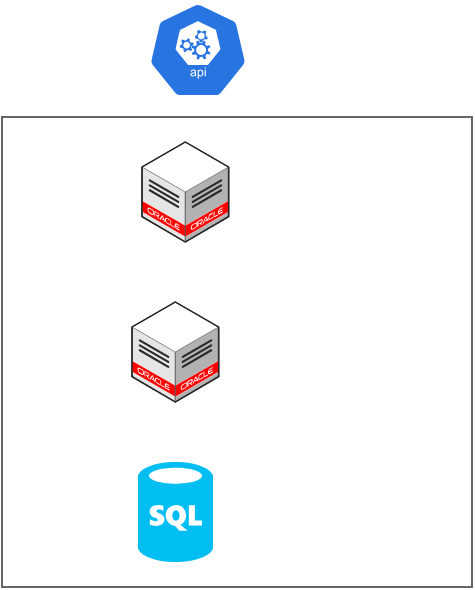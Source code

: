 <mxfile version="21.6.8" type="github">
  <diagram name="Page-1" id="aCAemqEQ7k2VGs6UA13f">
    <mxGraphModel dx="996" dy="581" grid="1" gridSize="10" guides="1" tooltips="1" connect="1" arrows="1" fold="1" page="1" pageScale="1" pageWidth="850" pageHeight="1100" math="0" shadow="0">
      <root>
        <mxCell id="0" />
        <mxCell id="1" parent="0" />
        <mxCell id="qrzukkUhEbSACDhmpOdy-1" value="" style="verticalLabelPosition=bottom;html=1;verticalAlign=top;strokeWidth=1;align=center;outlineConnect=0;dashed=0;outlineConnect=0;shape=mxgraph.aws3d.oracleDataCenter;fillColor=#ffffff;strokeColor=#5E5E5E;aspect=fixed;" vertex="1" parent="1">
          <mxGeometry x="90" y="90" width="43.31" height="50" as="geometry" />
        </mxCell>
        <mxCell id="qrzukkUhEbSACDhmpOdy-2" value="" style="verticalLabelPosition=bottom;html=1;verticalAlign=top;strokeWidth=1;align=center;outlineConnect=0;dashed=0;outlineConnect=0;shape=mxgraph.aws3d.oracleDataCenter;fillColor=#ffffff;strokeColor=#5E5E5E;aspect=fixed;" vertex="1" parent="1">
          <mxGeometry x="85" y="170" width="43.32" height="50" as="geometry" />
        </mxCell>
        <mxCell id="qrzukkUhEbSACDhmpOdy-3" value="" style="sketch=0;html=1;dashed=0;whitespace=wrap;fillColor=#2875E2;strokeColor=#ffffff;points=[[0.005,0.63,0],[0.1,0.2,0],[0.9,0.2,0],[0.5,0,0],[0.995,0.63,0],[0.72,0.99,0],[0.5,1,0],[0.28,0.99,0]];verticalLabelPosition=bottom;align=center;verticalAlign=top;shape=mxgraph.kubernetes.icon;prIcon=api" vertex="1" parent="1">
          <mxGeometry x="93" y="20" width="50" height="48" as="geometry" />
        </mxCell>
        <mxCell id="qrzukkUhEbSACDhmpOdy-4" value="" style="verticalLabelPosition=bottom;html=1;verticalAlign=top;align=center;strokeColor=none;fillColor=#00BEF2;shape=mxgraph.azure.sql_database;" vertex="1" parent="1">
          <mxGeometry x="88" y="250" width="37.5" height="50" as="geometry" />
        </mxCell>
        <mxCell id="qrzukkUhEbSACDhmpOdy-5" value="" style="whiteSpace=wrap;html=1;aspect=fixed;fillColor=none;strokeColor=#666666;shadow=0;gradientColor=#b3b3b3;" vertex="1" parent="1">
          <mxGeometry x="20" y="77.5" width="235" height="235" as="geometry" />
        </mxCell>
      </root>
    </mxGraphModel>
  </diagram>
</mxfile>
